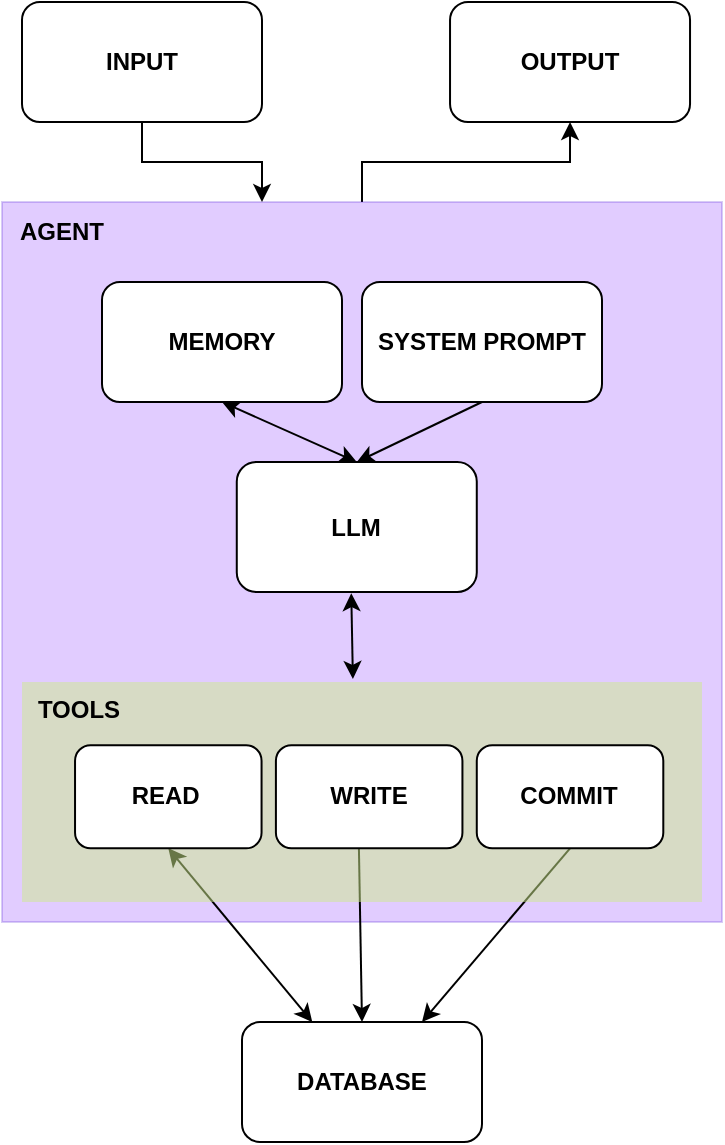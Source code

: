 <mxfile version="28.2.8">
  <diagram name="Page-1" id="GDc9fH8PSCpn4HyLC8YX">
    <mxGraphModel dx="970" dy="554" grid="1" gridSize="10" guides="1" tooltips="1" connect="1" arrows="1" fold="1" page="1" pageScale="1" pageWidth="850" pageHeight="1100" math="0" shadow="0">
      <root>
        <mxCell id="0" />
        <mxCell id="1" parent="0" />
        <mxCell id="6mjCTWVGmwsJEZox-5NN-34" style="edgeStyle=orthogonalEdgeStyle;rounded=0;orthogonalLoop=1;jettySize=auto;html=1;entryX=0.5;entryY=1;entryDx=0;entryDy=0;" edge="1" parent="1" source="6mjCTWVGmwsJEZox-5NN-23" target="6mjCTWVGmwsJEZox-5NN-17">
          <mxGeometry relative="1" as="geometry" />
        </mxCell>
        <mxCell id="6mjCTWVGmwsJEZox-5NN-23" value="a" style="rounded=0;whiteSpace=wrap;html=1;fillColor=light-dark(#6A00FF,#382438);fontColor=#ffffff;strokeColor=#3700CC;shadow=0;glass=0;opacity=20;" vertex="1" parent="1">
          <mxGeometry x="230" y="190" width="360" height="360" as="geometry" />
        </mxCell>
        <mxCell id="2RzA0Sjv2GsnijcOHe1X-1" value="&lt;b&gt;LLM&lt;/b&gt;" style="rounded=1;whiteSpace=wrap;html=1;" parent="1" vertex="1">
          <mxGeometry x="347.39" y="320" width="120" height="65" as="geometry" />
        </mxCell>
        <mxCell id="2RzA0Sjv2GsnijcOHe1X-3" value="&lt;b&gt;DATABASE&lt;/b&gt;" style="rounded=1;whiteSpace=wrap;html=1;" parent="1" vertex="1">
          <mxGeometry x="350" y="600" width="120" height="60" as="geometry" />
        </mxCell>
        <mxCell id="6mjCTWVGmwsJEZox-5NN-6" value="" style="endArrow=classic;html=1;rounded=1;entryX=0.5;entryY=0;entryDx=0;entryDy=0;exitX=0.445;exitY=1.005;exitDx=0;exitDy=0;exitPerimeter=0;" edge="1" parent="1" source="6mjCTWVGmwsJEZox-5NN-1" target="2RzA0Sjv2GsnijcOHe1X-3">
          <mxGeometry width="50" height="50" relative="1" as="geometry">
            <mxPoint x="410" y="530" as="sourcePoint" />
            <mxPoint x="580" y="570" as="targetPoint" />
          </mxGeometry>
        </mxCell>
        <mxCell id="6mjCTWVGmwsJEZox-5NN-7" value="" style="endArrow=classic;html=1;rounded=1;exitX=0.5;exitY=1;exitDx=0;exitDy=0;entryX=0.75;entryY=0;entryDx=0;entryDy=0;" edge="1" parent="1" source="6mjCTWVGmwsJEZox-5NN-2" target="2RzA0Sjv2GsnijcOHe1X-3">
          <mxGeometry width="50" height="50" relative="1" as="geometry">
            <mxPoint x="530" y="620" as="sourcePoint" />
            <mxPoint x="580" y="570" as="targetPoint" />
          </mxGeometry>
        </mxCell>
        <mxCell id="6mjCTWVGmwsJEZox-5NN-11" value="" style="endArrow=classic;startArrow=classic;html=1;rounded=1;entryX=0.477;entryY=1.009;entryDx=0;entryDy=0;entryPerimeter=0;exitX=0.487;exitY=0.029;exitDx=0;exitDy=0;exitPerimeter=0;" edge="1" parent="1" source="6mjCTWVGmwsJEZox-5NN-8" target="2RzA0Sjv2GsnijcOHe1X-1">
          <mxGeometry width="50" height="50" relative="1" as="geometry">
            <mxPoint x="407" y="420" as="sourcePoint" />
            <mxPoint x="450" y="260" as="targetPoint" />
          </mxGeometry>
        </mxCell>
        <mxCell id="6mjCTWVGmwsJEZox-5NN-16" value="" style="endArrow=classic;startArrow=classic;html=1;rounded=1;entryX=0.5;entryY=1;entryDx=0;entryDy=0;" edge="1" parent="1" source="2RzA0Sjv2GsnijcOHe1X-3" target="2RzA0Sjv2GsnijcOHe1X-10">
          <mxGeometry width="50" height="50" relative="1" as="geometry">
            <mxPoint x="320" y="700" as="sourcePoint" />
            <mxPoint x="310" y="630" as="targetPoint" />
          </mxGeometry>
        </mxCell>
        <mxCell id="6mjCTWVGmwsJEZox-5NN-17" value="&lt;b&gt;OUTPUT&lt;/b&gt;" style="rounded=1;whiteSpace=wrap;html=1;" vertex="1" parent="1">
          <mxGeometry x="454.02" y="90" width="120" height="60" as="geometry" />
        </mxCell>
        <mxCell id="6mjCTWVGmwsJEZox-5NN-26" value="" style="edgeStyle=orthogonalEdgeStyle;rounded=0;orthogonalLoop=1;jettySize=auto;html=1;" edge="1" parent="1" source="6mjCTWVGmwsJEZox-5NN-19" target="6mjCTWVGmwsJEZox-5NN-23">
          <mxGeometry relative="1" as="geometry">
            <Array as="points">
              <mxPoint x="300" y="170" />
              <mxPoint x="360" y="170" />
            </Array>
          </mxGeometry>
        </mxCell>
        <mxCell id="6mjCTWVGmwsJEZox-5NN-19" value="&lt;b&gt;INPUT&lt;/b&gt;" style="rounded=1;whiteSpace=wrap;html=1;" vertex="1" parent="1">
          <mxGeometry x="240" y="90" width="120" height="60" as="geometry" />
        </mxCell>
        <mxCell id="6mjCTWVGmwsJEZox-5NN-21" value="&lt;b&gt;MEMORY&lt;/b&gt;" style="rounded=1;whiteSpace=wrap;html=1;" vertex="1" parent="1">
          <mxGeometry x="280.0" y="230" width="120" height="60" as="geometry" />
        </mxCell>
        <mxCell id="6mjCTWVGmwsJEZox-5NN-22" value="" style="endArrow=classic;startArrow=classic;html=1;rounded=1;entryX=0.5;entryY=1;entryDx=0;entryDy=0;exitX=0.5;exitY=0;exitDx=0;exitDy=0;" edge="1" parent="1" source="2RzA0Sjv2GsnijcOHe1X-1" target="6mjCTWVGmwsJEZox-5NN-21">
          <mxGeometry width="50" height="50" relative="1" as="geometry">
            <mxPoint x="400" y="270" as="sourcePoint" />
            <mxPoint x="450" y="220" as="targetPoint" />
          </mxGeometry>
        </mxCell>
        <mxCell id="6mjCTWVGmwsJEZox-5NN-24" value="&lt;b&gt;AGENT&lt;/b&gt;" style="text;html=1;whiteSpace=wrap;strokeColor=none;fillColor=none;align=center;verticalAlign=middle;rounded=0;" vertex="1" parent="1">
          <mxGeometry x="230" y="190" width="60" height="30" as="geometry" />
        </mxCell>
        <mxCell id="6mjCTWVGmwsJEZox-5NN-8" value="" style="rounded=0;whiteSpace=wrap;html=1;opacity=50;glass=0;shadow=0;strokeWidth=4;perimeterSpacing=5;strokeColor=none;fillColor=#cdeb8b;" vertex="1" parent="1">
          <mxGeometry x="240" y="430" width="340" height="110" as="geometry" />
        </mxCell>
        <mxCell id="2RzA0Sjv2GsnijcOHe1X-10" value="&lt;b&gt;READ&amp;nbsp;&lt;/b&gt;" style="rounded=1;whiteSpace=wrap;html=1;" parent="1" vertex="1">
          <mxGeometry x="266.522" y="461.579" width="93.261" height="51.579" as="geometry" />
        </mxCell>
        <mxCell id="6mjCTWVGmwsJEZox-5NN-1" value="&lt;b&gt;WRITE&lt;/b&gt;" style="rounded=1;whiteSpace=wrap;html=1;" vertex="1" parent="1">
          <mxGeometry x="366.957" y="461.579" width="93.261" height="51.579" as="geometry" />
        </mxCell>
        <mxCell id="6mjCTWVGmwsJEZox-5NN-2" value="&lt;b&gt;COMMIT&lt;/b&gt;" style="rounded=1;whiteSpace=wrap;html=1;" vertex="1" parent="1">
          <mxGeometry x="467.391" y="461.579" width="93.261" height="51.579" as="geometry" />
        </mxCell>
        <mxCell id="6mjCTWVGmwsJEZox-5NN-9" value="&lt;b&gt;TOOLS&lt;/b&gt;" style="text;html=1;whiteSpace=wrap;strokeColor=none;fillColor=none;align=center;verticalAlign=middle;rounded=1;" vertex="1" parent="1">
          <mxGeometry x="246.96" y="432.998" width="43.043" height="22.105" as="geometry" />
        </mxCell>
        <mxCell id="6mjCTWVGmwsJEZox-5NN-28" value="&lt;b&gt;SYSTEM PROMPT&lt;/b&gt;" style="rounded=1;whiteSpace=wrap;html=1;glass=0;shadow=0;" vertex="1" parent="1">
          <mxGeometry x="410" y="230" width="120" height="60" as="geometry" />
        </mxCell>
        <mxCell id="6mjCTWVGmwsJEZox-5NN-29" value="" style="endArrow=classic;html=1;rounded=0;entryX=0.5;entryY=0;entryDx=0;entryDy=0;exitX=0.5;exitY=1;exitDx=0;exitDy=0;" edge="1" parent="1" source="6mjCTWVGmwsJEZox-5NN-28" target="2RzA0Sjv2GsnijcOHe1X-1">
          <mxGeometry width="50" height="50" relative="1" as="geometry">
            <mxPoint x="280" y="520" as="sourcePoint" />
            <mxPoint x="330" y="470" as="targetPoint" />
          </mxGeometry>
        </mxCell>
      </root>
    </mxGraphModel>
  </diagram>
</mxfile>
